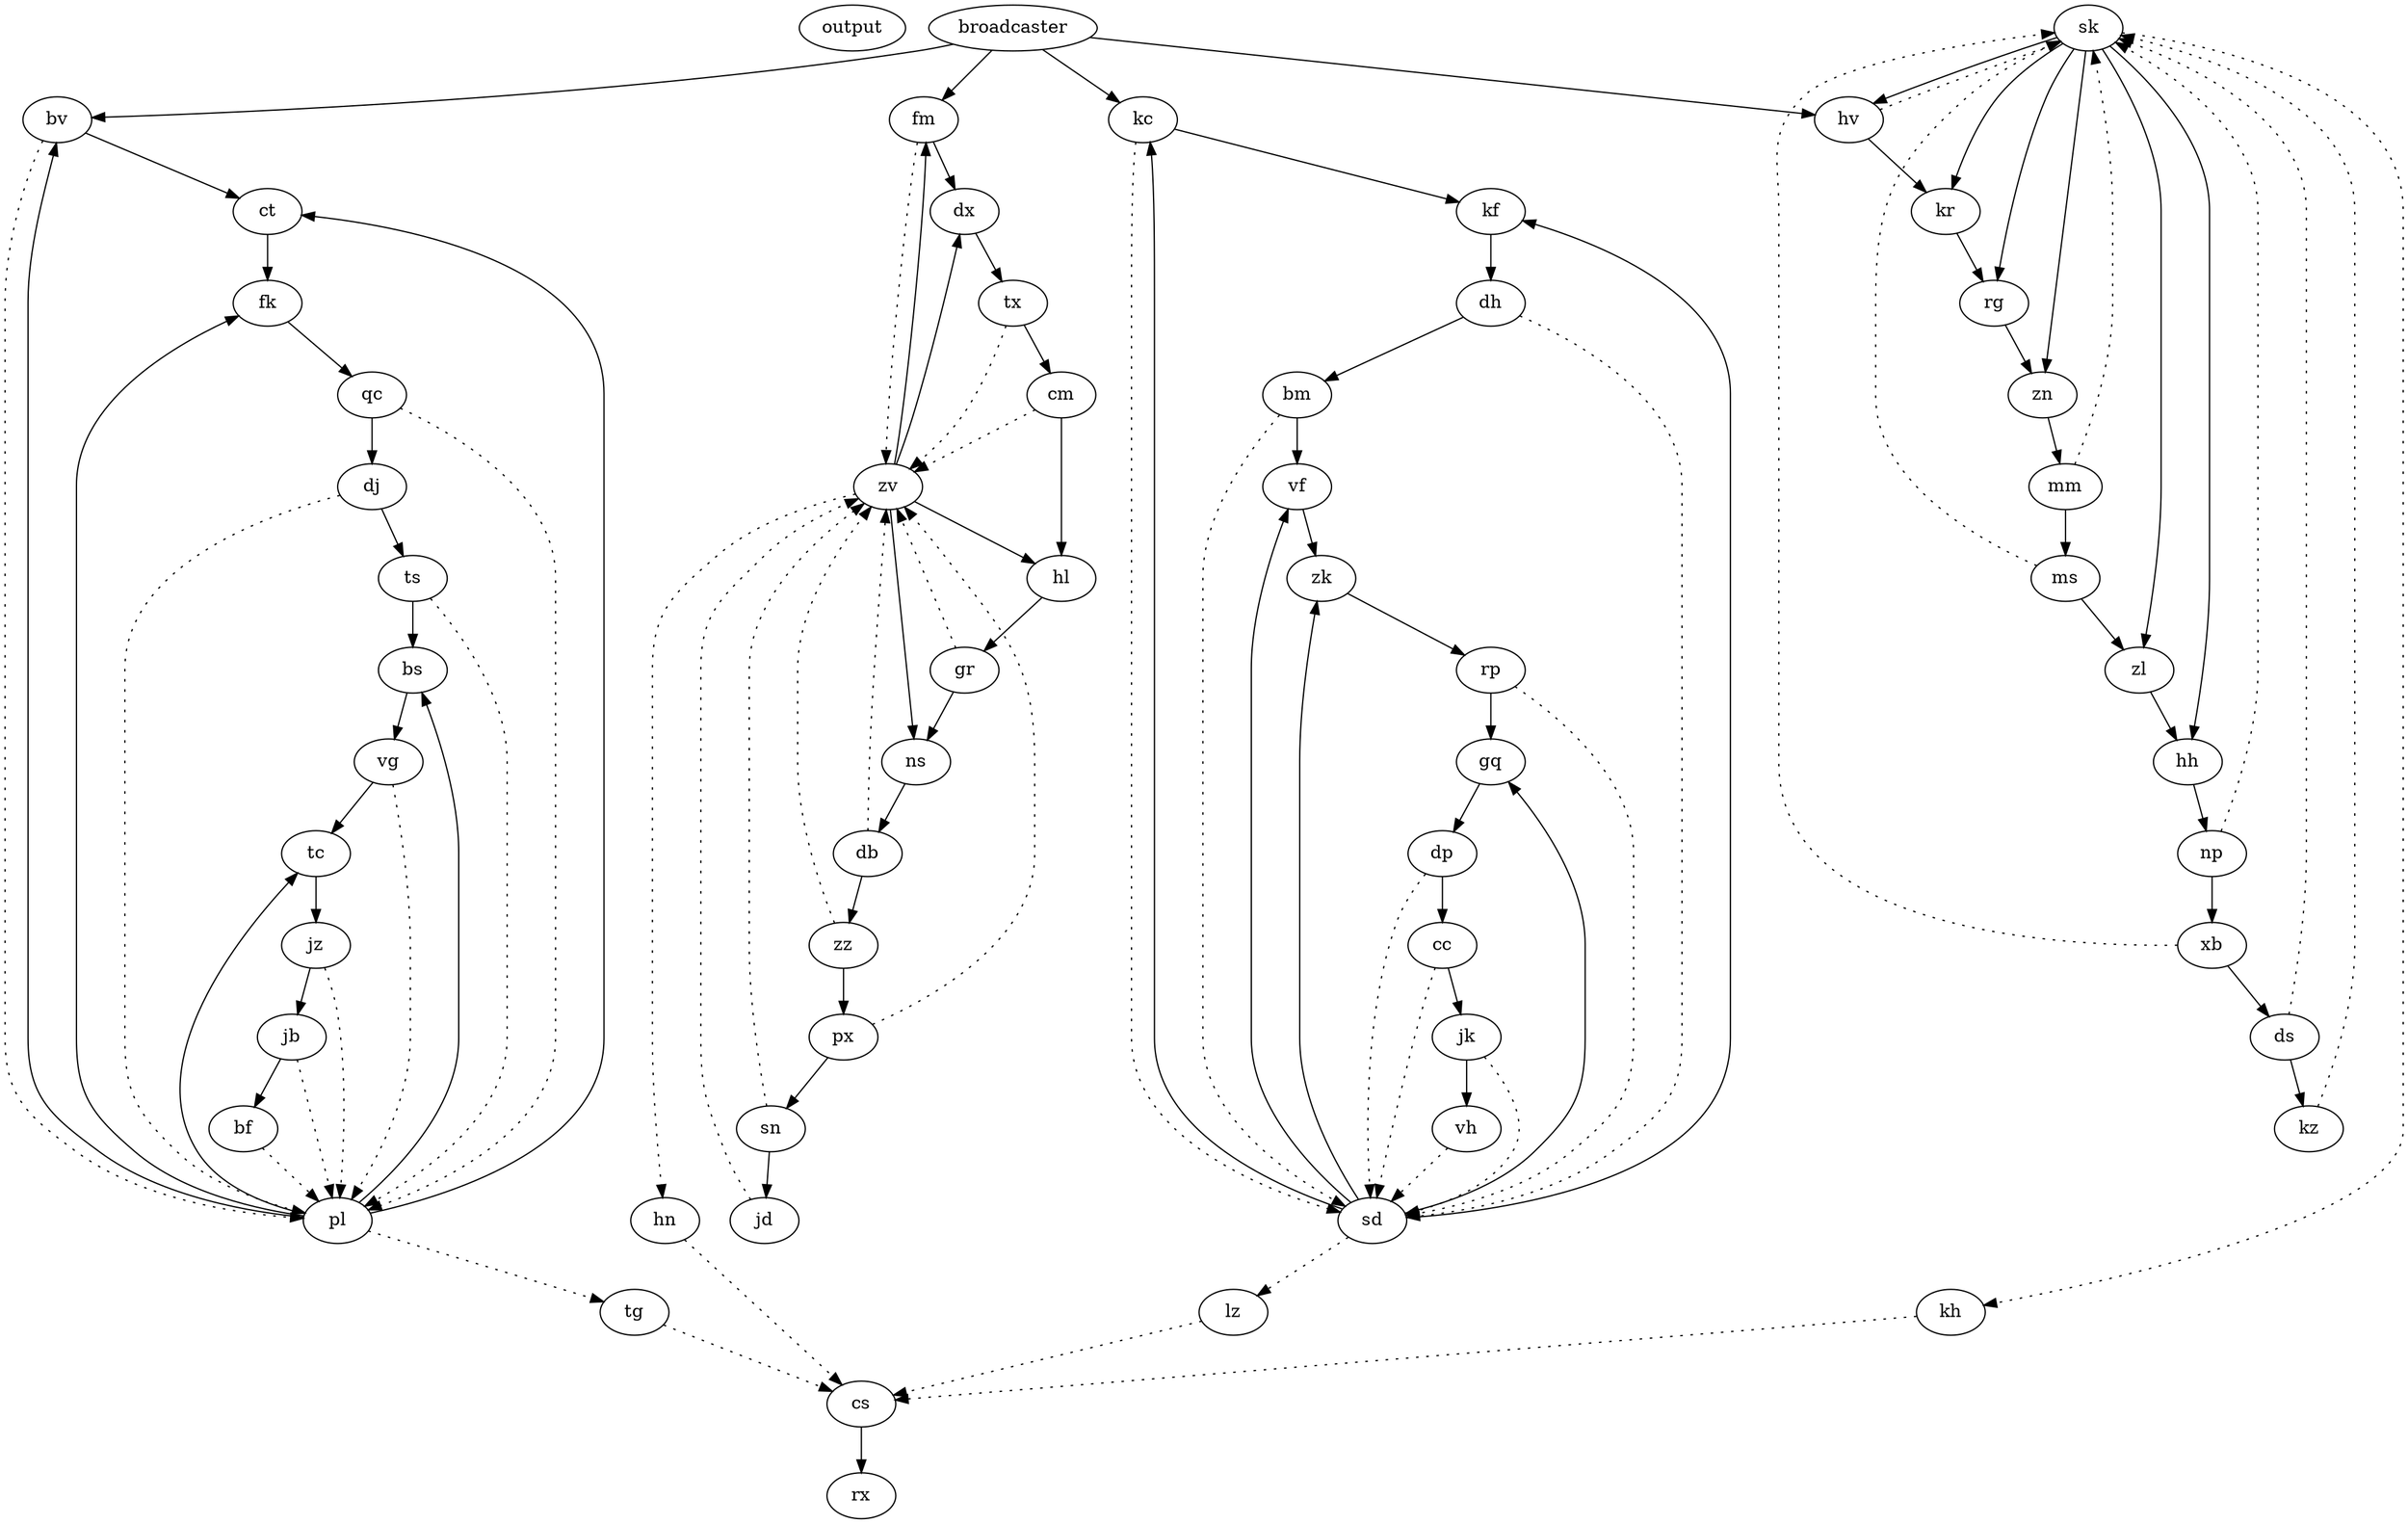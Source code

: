 digraph {
	output
	rx
	rp
	kh
	jz
	dx
	dh
	zv
	xb
	hv
	db
	sk
	tc
	dj
	jk
	fm
	dp
	vh
	lz
	kr
	jb
	kz
	ts
	gr
	kc
	jd
	bs
	zk
	vf
	mm
	qc
	fk
	bm
	ds
	sn
	zn
	ct
	np
	tg
	tx
	zl
	zz
	ms
	ns
	px
	broadcaster
	hn
	hh
	kf
	vg
	bv
	pl
	cm
	cc
	bf
	hl
	cs
	gq
	rg
	sd
	cs -> rx
	kh -> cs [style=dotted]
	lz -> cs [style=dotted]
	tg -> cs [style=dotted]
	hn -> cs [style=dotted]
	zv -> hn [style=dotted]
	db -> zv [style=dotted]
	fm -> zv [style=dotted]
	gr -> zv [style=dotted]
	jd -> zv [style=dotted]
	sn -> zv [style=dotted]
	tx -> zv [style=dotted]
	zz -> zv [style=dotted]
	px -> zv [style=dotted]
	cm -> zv [style=dotted]
	tx -> cm
	dx -> tx
	zv -> dx
	fm -> dx
	zv -> fm
	broadcaster -> fm
	zz -> px
	db -> zz
	ns -> db
	zv -> ns
	gr -> ns
	hl -> gr
	zv -> hl
	cm -> hl
	px -> sn
	sn -> jd
	pl -> tg [style=dotted]
	jz -> pl [style=dotted]
	dj -> pl [style=dotted]
	jb -> pl [style=dotted]
	ts -> pl [style=dotted]
	qc -> pl [style=dotted]
	vg -> pl [style=dotted]
	bv -> pl [style=dotted]
	bf -> pl [style=dotted]
	jb -> bf
	jz -> jb
	tc -> jz
	vg -> tc
	pl -> tc
	bs -> vg
	ts -> bs
	pl -> bs
	dj -> ts
	qc -> dj
	fk -> qc
	ct -> fk
	pl -> fk
	bv -> ct
	pl -> ct
	broadcaster -> bv
	pl -> bv
	sd -> lz [style=dotted]
	rp -> sd [style=dotted]
	dh -> sd [style=dotted]
	jk -> sd [style=dotted]
	dp -> sd [style=dotted]
	vh -> sd [style=dotted]
	kc -> sd [style=dotted]
	bm -> sd [style=dotted]
	cc -> sd [style=dotted]
	dp -> cc
	gq -> dp
	rp -> gq
	sd -> gq
	zk -> rp
	vf -> zk
	sd -> zk
	bm -> vf
	sd -> vf
	dh -> bm
	kf -> dh
	kc -> kf
	sd -> kf
	broadcaster -> kc
	sd -> kc
	jk -> vh
	cc -> jk
	sk -> kh [style=dotted]
	xb -> sk [style=dotted]
	hv -> sk [style=dotted]
	kz -> sk [style=dotted]
	mm -> sk [style=dotted]
	ds -> sk [style=dotted]
	np -> sk [style=dotted]
	ms -> sk [style=dotted]
	mm -> ms
	zn -> mm
	sk -> zn
	rg -> zn
	sk -> rg
	kr -> rg
	hv -> kr
	sk -> kr
	sk -> hv
	broadcaster -> hv
	hh -> np
	sk -> hh
	zl -> hh
	sk -> zl
	ms -> zl
	xb -> ds
	np -> xb
	ds -> kz
}
